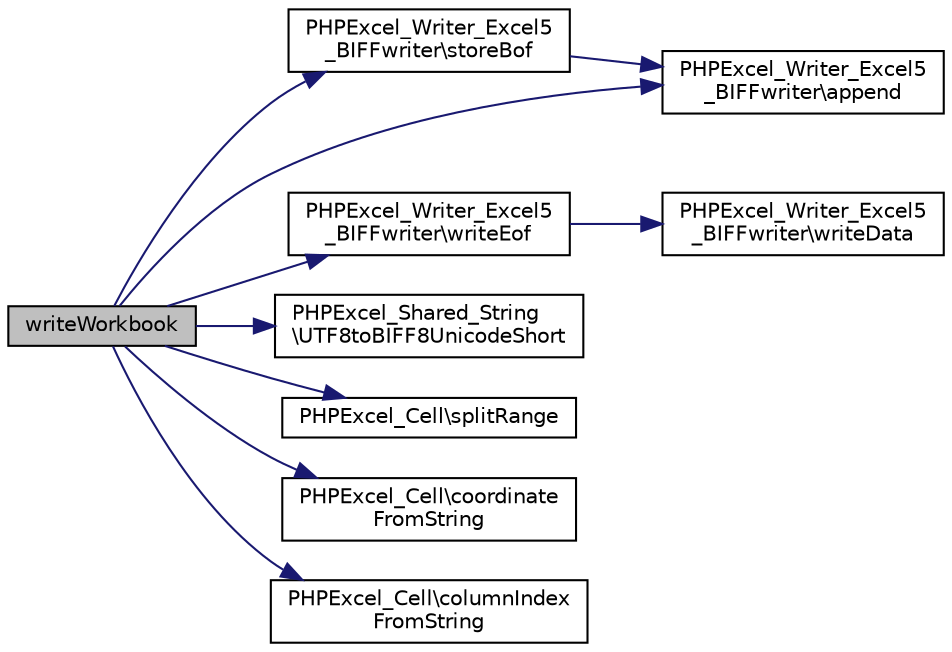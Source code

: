 digraph "writeWorkbook"
{
  edge [fontname="Helvetica",fontsize="10",labelfontname="Helvetica",labelfontsize="10"];
  node [fontname="Helvetica",fontsize="10",shape=record];
  rankdir="LR";
  Node18 [label="writeWorkbook",height=0.2,width=0.4,color="black", fillcolor="grey75", style="filled", fontcolor="black"];
  Node18 -> Node19 [color="midnightblue",fontsize="10",style="solid",fontname="Helvetica"];
  Node19 [label="PHPExcel_Writer_Excel5\l_BIFFwriter\\storeBof",height=0.2,width=0.4,color="black", fillcolor="white", style="filled",URL="$class_p_h_p_excel___writer___excel5___b_i_f_fwriter.html#a181bad786587c222e6de6fef78633f02"];
  Node19 -> Node20 [color="midnightblue",fontsize="10",style="solid",fontname="Helvetica"];
  Node20 [label="PHPExcel_Writer_Excel5\l_BIFFwriter\\append",height=0.2,width=0.4,color="black", fillcolor="white", style="filled",URL="$class_p_h_p_excel___writer___excel5___b_i_f_fwriter.html#ad117ad2ab651e4adbdced2fdae4116b8"];
  Node18 -> Node21 [color="midnightblue",fontsize="10",style="solid",fontname="Helvetica"];
  Node21 [label="PHPExcel_Writer_Excel5\l_BIFFwriter\\writeEof",height=0.2,width=0.4,color="black", fillcolor="white", style="filled",URL="$class_p_h_p_excel___writer___excel5___b_i_f_fwriter.html#ad2e07cd6e9d3bfa2aa9cb5fdaa73103d"];
  Node21 -> Node22 [color="midnightblue",fontsize="10",style="solid",fontname="Helvetica"];
  Node22 [label="PHPExcel_Writer_Excel5\l_BIFFwriter\\writeData",height=0.2,width=0.4,color="black", fillcolor="white", style="filled",URL="$class_p_h_p_excel___writer___excel5___b_i_f_fwriter.html#ae6b756514b45098dbc61fe686ce9c4ff"];
  Node18 -> Node23 [color="midnightblue",fontsize="10",style="solid",fontname="Helvetica"];
  Node23 [label="PHPExcel_Shared_String\l\\UTF8toBIFF8UnicodeShort",height=0.2,width=0.4,color="black", fillcolor="white", style="filled",URL="$class_p_h_p_excel___shared___string.html#a2642412b9dfc60ebb4f5840a56c8d060"];
  Node18 -> Node20 [color="midnightblue",fontsize="10",style="solid",fontname="Helvetica"];
  Node18 -> Node24 [color="midnightblue",fontsize="10",style="solid",fontname="Helvetica"];
  Node24 [label="PHPExcel_Cell\\splitRange",height=0.2,width=0.4,color="black", fillcolor="white", style="filled",URL="$class_p_h_p_excel___cell.html#adc7bc94b7768fe290a3653ab6c6a3d8e"];
  Node18 -> Node25 [color="midnightblue",fontsize="10",style="solid",fontname="Helvetica"];
  Node25 [label="PHPExcel_Cell\\coordinate\lFromString",height=0.2,width=0.4,color="black", fillcolor="white", style="filled",URL="$class_p_h_p_excel___cell.html#a81e3469df94f7b5a1f5d9064575280a3"];
  Node18 -> Node26 [color="midnightblue",fontsize="10",style="solid",fontname="Helvetica"];
  Node26 [label="PHPExcel_Cell\\columnIndex\lFromString",height=0.2,width=0.4,color="black", fillcolor="white", style="filled",URL="$class_p_h_p_excel___cell.html#a492724422ceefe1d16ed2a8997a0a489"];
}
